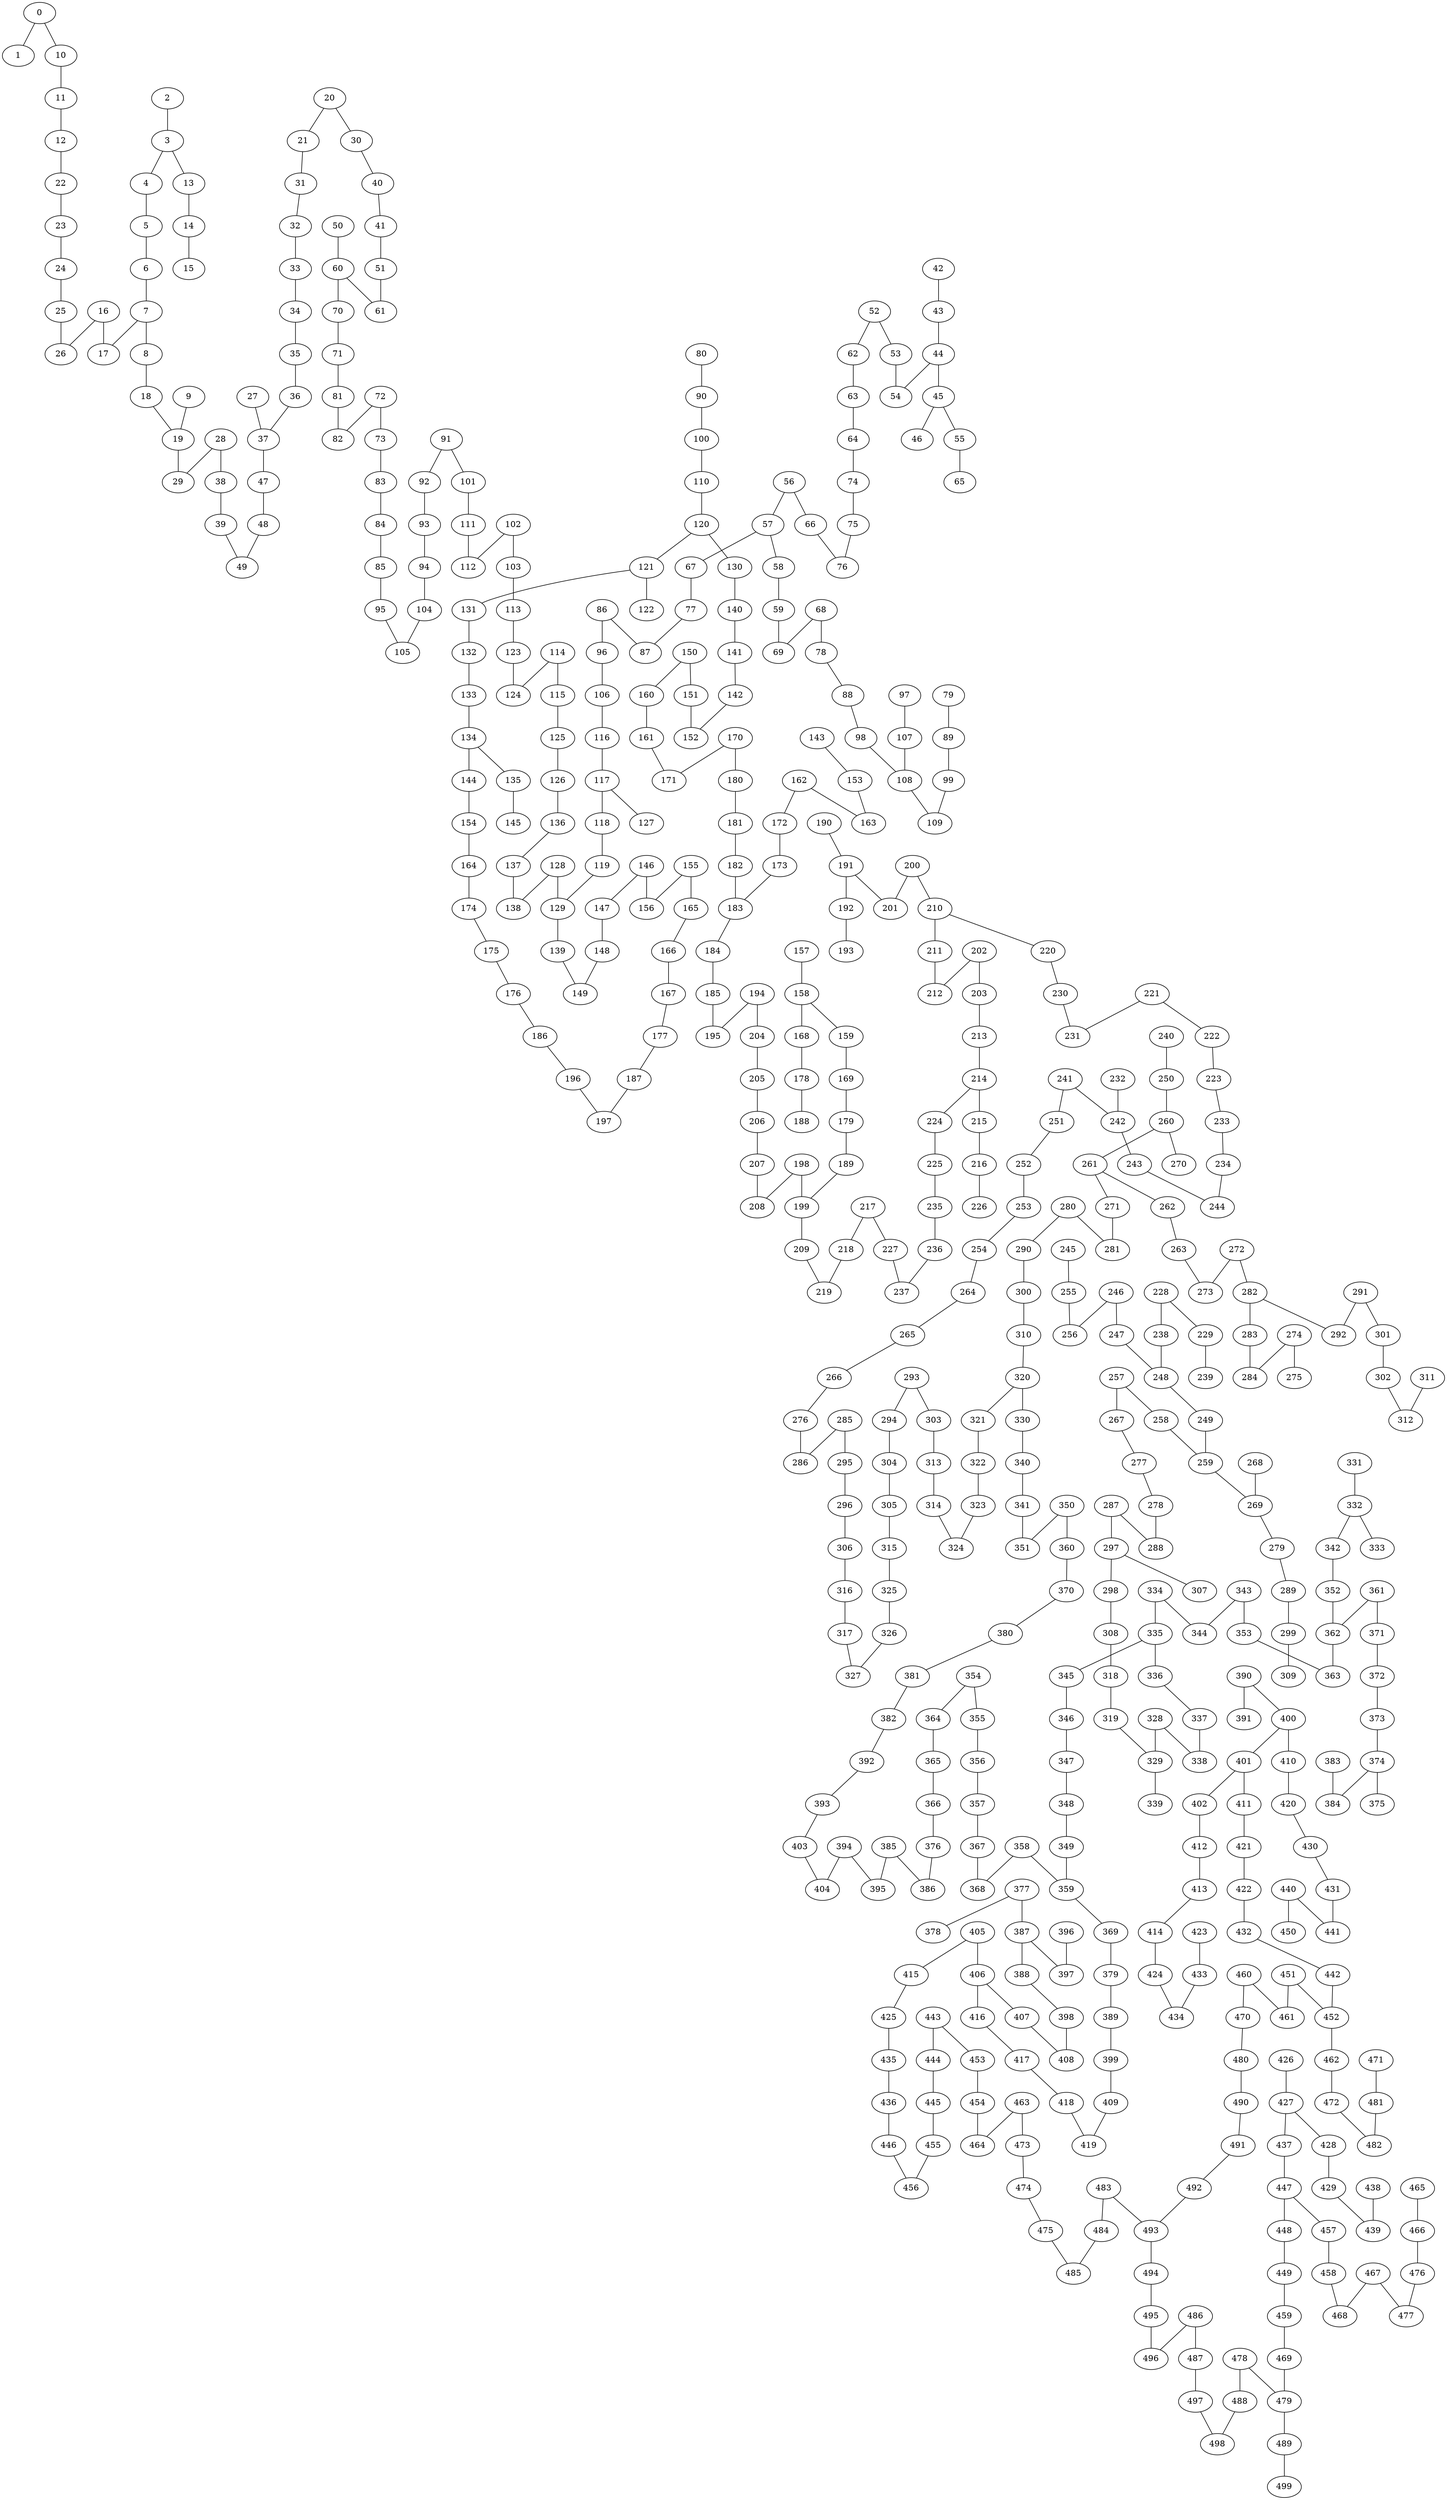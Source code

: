 strict graph G {
1;
0;
10;
11;
12;
22;
23;
24;
25;
26;
16;
17;
7;
8;
18;
19;
9;
29;
28;
38;
39;
49;
48;
47;
37;
27;
36;
35;
34;
33;
32;
31;
21;
20;
30;
40;
41;
51;
61;
60;
50;
70;
71;
81;
82;
72;
73;
83;
84;
85;
95;
105;
104;
94;
93;
92;
91;
101;
111;
112;
102;
103;
113;
123;
124;
114;
115;
125;
126;
136;
137;
138;
128;
129;
119;
118;
117;
116;
106;
96;
86;
87;
77;
67;
57;
56;
66;
76;
75;
74;
64;
63;
62;
52;
53;
54;
44;
45;
46;
55;
65;
43;
42;
58;
59;
69;
68;
78;
88;
98;
108;
107;
97;
109;
99;
89;
79;
127;
139;
149;
148;
147;
146;
156;
155;
165;
166;
167;
177;
187;
197;
196;
186;
176;
175;
174;
164;
154;
144;
134;
133;
132;
131;
121;
120;
110;
100;
90;
80;
130;
140;
141;
142;
152;
151;
150;
160;
161;
171;
170;
180;
181;
182;
183;
184;
185;
195;
194;
204;
205;
206;
207;
208;
198;
199;
209;
219;
218;
217;
227;
237;
236;
235;
225;
224;
214;
215;
216;
226;
213;
203;
202;
212;
211;
210;
200;
201;
191;
192;
193;
190;
220;
230;
231;
221;
222;
223;
233;
234;
244;
243;
242;
241;
251;
252;
253;
254;
264;
265;
266;
276;
286;
285;
295;
296;
306;
316;
317;
327;
326;
325;
315;
305;
304;
294;
293;
303;
313;
314;
324;
323;
322;
321;
320;
330;
340;
341;
351;
350;
360;
370;
380;
381;
382;
392;
393;
403;
404;
394;
395;
385;
386;
376;
366;
365;
364;
354;
355;
356;
357;
367;
368;
358;
359;
369;
379;
389;
399;
409;
419;
418;
417;
416;
406;
405;
415;
425;
435;
436;
446;
456;
455;
445;
444;
443;
453;
454;
464;
463;
473;
474;
475;
485;
484;
483;
493;
494;
495;
496;
486;
487;
497;
498;
488;
478;
479;
469;
459;
449;
448;
447;
457;
458;
468;
467;
477;
476;
466;
465;
437;
427;
426;
428;
429;
439;
438;
489;
499;
492;
491;
490;
480;
470;
460;
461;
451;
452;
462;
472;
482;
481;
471;
442;
432;
422;
421;
411;
401;
402;
412;
413;
414;
424;
434;
433;
423;
400;
410;
420;
430;
431;
441;
440;
450;
390;
391;
407;
408;
398;
388;
387;
397;
396;
377;
378;
349;
348;
347;
346;
345;
335;
336;
337;
338;
328;
329;
319;
318;
308;
298;
297;
287;
288;
278;
277;
267;
257;
258;
259;
269;
279;
289;
299;
309;
268;
249;
248;
247;
246;
256;
255;
245;
238;
228;
229;
239;
307;
339;
334;
344;
343;
353;
363;
362;
361;
371;
372;
373;
374;
384;
383;
375;
352;
342;
332;
333;
331;
310;
300;
290;
280;
281;
271;
261;
262;
263;
273;
272;
282;
283;
284;
274;
275;
292;
291;
301;
302;
312;
311;
260;
270;
250;
240;
232;
189;
179;
169;
159;
158;
168;
178;
188;
157;
173;
172;
162;
163;
153;
143;
122;
135;
145;
6;
5;
4;
3;
2;
13;
14;
15;
9 -- 19;
100 -- 110;
440 -- 441;
144 -- 154;
242 -- 243;
2 -- 3;
202 -- 212;
232 -- 242;
33 -- 34;
151 -- 152;
200 -- 210;
190 -- 191;
269 -- 279;
121 -- 122;
467 -- 468;
413 -- 414;
440 -- 450;
8 -- 18;
34 -- 35;
304 -- 305;
255 -- 256;
224 -- 225;
250 -- 260;
452 -- 462;
111 -- 112;
426 -- 427;
230 -- 231;
92 -- 93;
75 -- 76;
356 -- 357;
493 -- 494;
463 -- 464;
44 -- 54;
10 -- 11;
0 -- 10;
199 -- 209;
130 -- 140;
264 -- 265;
218 -- 219;
89 -- 99;
390 -- 400;
382 -- 392;
55 -- 65;
427 -- 437;
113 -- 123;
385 -- 386;
297 -- 307;
6 -- 7;
287 -- 288;
303 -- 313;
233 -- 234;
361 -- 362;
85 -- 95;
415 -- 425;
282 -- 292;
185 -- 195;
453 -- 454;
78 -- 88;
90 -- 100;
329 -- 339;
320 -- 330;
352 -- 362;
241 -- 242;
110 -- 120;
400 -- 401;
42 -- 43;
121 -- 131;
330 -- 340;
334 -- 344;
108 -- 109;
203 -- 213;
409 -- 419;
176 -- 186;
102 -- 112;
217 -- 227;
460 -- 470;
348 -- 349;
96 -- 106;
67 -- 77;
257 -- 258;
63 -- 64;
252 -- 253;
300 -- 310;
142 -- 152;
343 -- 344;
249 -- 259;
83 -- 84;
86 -- 87;
318 -- 319;
56 -- 57;
132 -- 133;
202 -- 203;
257 -- 267;
146 -- 156;
299 -- 309;
222 -- 223;
28 -- 38;
128 -- 129;
80 -- 90;
198 -- 199;
306 -- 316;
342 -- 352;
393 -- 403;
417 -- 418;
215 -- 216;
414 -- 424;
410 -- 420;
68 -- 78;
271 -- 281;
16 -- 17;
291 -- 292;
374 -- 384;
221 -- 222;
129 -- 139;
494 -- 495;
272 -- 282;
70 -- 71;
448 -- 449;
165 -- 166;
30 -- 40;
170 -- 171;
72 -- 82;
198 -- 208;
336 -- 337;
7 -- 17;
194 -- 195;
401 -- 402;
293 -- 303;
295 -- 296;
370 -- 380;
102 -- 103;
392 -- 393;
266 -- 276;
449 -- 459;
169 -- 179;
56 -- 66;
172 -- 173;
120 -- 121;
25 -- 26;
37 -- 47;
425 -- 435;
325 -- 326;
238 -- 248;
20 -- 30;
353 -- 363;
433 -- 434;
24 -- 25;
93 -- 94;
186 -- 196;
259 -- 269;
283 -- 284;
119 -- 129;
187 -- 197;
14 -- 15;
205 -- 206;
115 -- 125;
36 -- 37;
341 -- 351;
260 -- 261;
380 -- 381;
492 -- 493;
178 -- 188;
191 -- 192;
62 -- 63;
302 -- 312;
400 -- 410;
258 -- 259;
221 -- 231;
159 -- 169;
379 -- 389;
462 -- 472;
45 -- 46;
396 -- 397;
385 -- 395;
81 -- 82;
274 -- 284;
246 -- 256;
445 -- 455;
180 -- 181;
442 -- 452;
248 -- 249;
390 -- 391;
406 -- 407;
16 -- 26;
189 -- 199;
223 -- 233;
99 -- 109;
160 -- 161;
64 -- 74;
147 -- 148;
118 -- 119;
52 -- 62;
101 -- 111;
421 -- 422;
179 -- 189;
350 -- 360;
274 -- 275;
227 -- 237;
68 -- 69;
481 -- 482;
418 -- 419;
454 -- 464;
211 -- 212;
146 -- 147;
236 -- 237;
474 -- 475;
267 -- 277;
196 -- 197;
358 -- 359;
116 -- 117;
175 -- 176;
28 -- 29;
137 -- 138;
128 -- 138;
204 -- 205;
207 -- 208;
263 -- 273;
487 -- 497;
225 -- 235;
432 -- 442;
50 -- 60;
316 -- 317;
313 -- 314;
366 -- 376;
328 -- 338;
72 -- 73;
431 -- 441;
98 -- 108;
340 -- 341;
438 -- 439;
478 -- 488;
12 -- 22;
451 -- 461;
447 -- 448;
217 -- 218;
314 -- 324;
91 -- 101;
447 -- 457;
424 -- 434;
402 -- 412;
354 -- 364;
459 -- 469;
282 -- 283;
57 -- 58;
305 -- 315;
3 -- 4;
95 -- 105;
399 -- 409;
86 -- 96;
5 -- 6;
435 -- 436;
315 -- 325;
157 -- 158;
360 -- 370;
491 -- 492;
0 -- 1;
291 -- 301;
150 -- 160;
321 -- 322;
153 -- 163;
241 -- 251;
66 -- 76;
472 -- 482;
458 -- 468;
177 -- 187;
465 -- 466;
246 -- 247;
53 -- 54;
139 -- 149;
97 -- 107;
52 -- 53;
457 -- 458;
126 -- 136;
94 -- 104;
91 -- 92;
220 -- 230;
483 -- 493;
279 -- 289;
235 -- 236;
359 -- 369;
251 -- 252;
229 -- 239;
21 -- 31;
467 -- 477;
183 -- 184;
455 -- 456;
470 -- 480;
155 -- 165;
446 -- 456;
88 -- 98;
57 -- 67;
377 -- 387;
39 -- 49;
276 -- 286;
328 -- 329;
243 -- 244;
162 -- 172;
125 -- 126;
174 -- 175;
436 -- 446;
297 -- 298;
346 -- 347;
322 -- 323;
469 -- 479;
135 -- 145;
3 -- 13;
228 -- 238;
104 -- 105;
170 -- 180;
19 -- 29;
310 -- 320;
214 -- 224;
488 -- 498;
182 -- 183;
497 -- 498;
228 -- 229;
394 -- 404;
210 -- 220;
335 -- 336;
394 -- 395;
41 -- 51;
334 -- 335;
423 -- 433;
71 -- 81;
365 -- 366;
117 -- 127;
22 -- 23;
234 -- 244;
261 -- 271;
332 -- 342;
117 -- 118;
13 -- 14;
495 -- 496;
323 -- 324;
4 -- 5;
326 -- 327;
84 -- 85;
123 -- 124;
443 -- 453;
240 -- 250;
27 -- 37;
47 -- 48;
289 -- 299;
194 -- 204;
354 -- 355;
383 -- 384;
278 -- 288;
460 -- 461;
290 -- 300;
463 -- 473;
209 -- 219;
480 -- 490;
416 -- 417;
320 -- 321;
32 -- 33;
77 -- 87;
317 -- 327;
412 -- 413;
301 -- 302;
158 -- 159;
40 -- 41;
296 -- 306;
451 -- 452;
420 -- 430;
31 -- 32;
483 -- 484;
484 -- 485;
260 -- 270;
476 -- 477;
403 -- 404;
167 -- 177;
280 -- 281;
376 -- 386;
216 -- 226;
254 -- 264;
272 -- 273;
43 -- 44;
166 -- 167;
437 -- 447;
164 -- 174;
349 -- 359;
60 -- 70;
371 -- 372;
405 -- 415;
44 -- 45;
7 -- 8;
162 -- 163;
319 -- 329;
45 -- 55;
427 -- 428;
407 -- 408;
173 -- 183;
150 -- 151;
140 -- 141;
51 -- 61;
362 -- 363;
381 -- 382;
429 -- 439;
18 -- 19;
192 -- 193;
114 -- 115;
285 -- 286;
106 -- 116;
486 -- 496;
107 -- 108;
206 -- 207;
154 -- 164;
293 -- 294;
374 -- 375;
58 -- 59;
184 -- 185;
335 -- 345;
143 -- 153;
60 -- 61;
148 -- 149;
308 -- 318;
214 -- 215;
387 -- 397;
23 -- 24;
247 -- 248;
287 -- 297;
280 -- 290;
131 -- 132;
74 -- 75;
277 -- 278;
337 -- 338;
486 -- 487;
355 -- 356;
38 -- 39;
161 -- 171;
141 -- 142;
265 -- 266;
367 -- 368;
345 -- 346;
490 -- 491;
398 -- 408;
377 -- 378;
489 -- 499;
422 -- 432;
430 -- 431;
372 -- 373;
253 -- 254;
364 -- 365;
294 -- 304;
478 -- 479;
120 -- 130;
268 -- 269;
350 -- 351;
473 -- 474;
401 -- 411;
347 -- 348;
389 -- 399;
332 -- 333;
59 -- 69;
200 -- 201;
428 -- 429;
357 -- 367;
48 -- 49;
103 -- 113;
35 -- 36;
20 -- 21;
471 -- 481;
387 -- 388;
191 -- 201;
245 -- 255;
343 -- 353;
331 -- 332;
134 -- 144;
168 -- 178;
406 -- 416;
181 -- 182;
262 -- 263;
361 -- 371;
155 -- 156;
285 -- 295;
405 -- 406;
444 -- 445;
114 -- 124;
411 -- 421;
158 -- 168;
373 -- 374;
466 -- 476;
213 -- 214;
133 -- 134;
311 -- 312;
298 -- 308;
79 -- 89;
136 -- 137;
134 -- 135;
475 -- 485;
11 -- 12;
358 -- 368;
73 -- 83;
369 -- 379;
210 -- 211;
388 -- 398;
261 -- 262;
443 -- 444;
479 -- 489;
}
